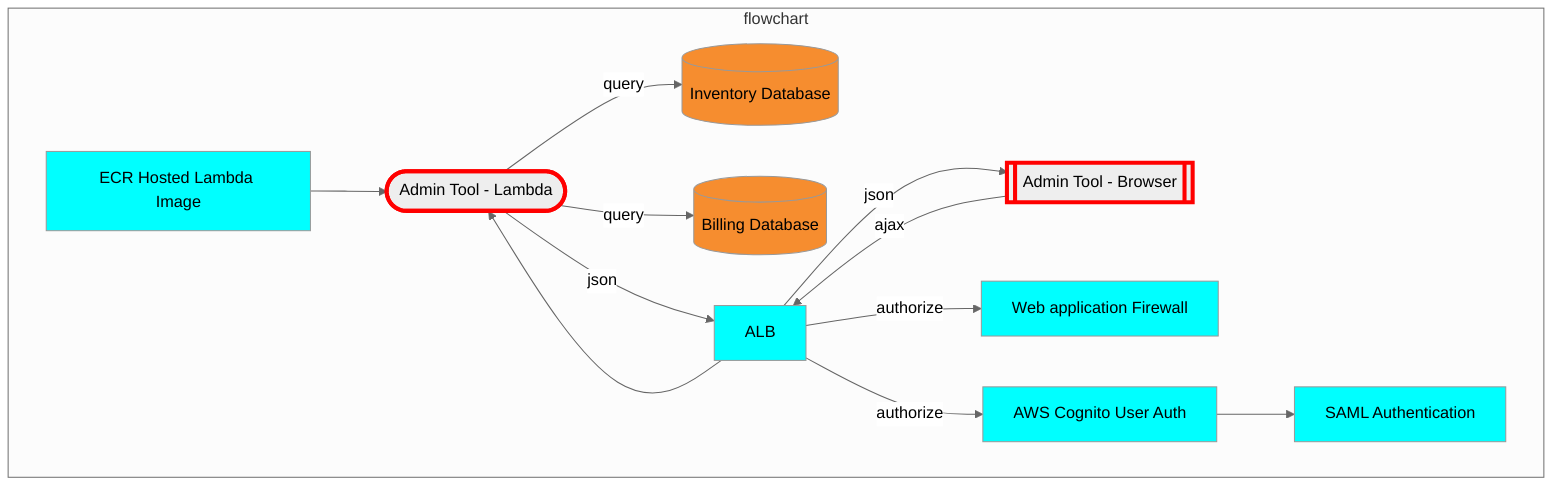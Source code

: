 %%{init: {'theme': 'neutral', 'securityLevel': 'loose', 'themeVariables': {'fontFamily': 'arial'}}}%%
graph TD
  RDSINV[(Inventory Database)]
  RDSBILL[(Billing Database)]
  ADMIN([Admin Tool - Lambda])
  click ADMIN href "https://github.com/CDLUC3/mrt-admin-lambda" "source code"
  ADMINWEB[[Admin Tool - Browser]]
  click ADMINWEB href "https://github.com/CDLUC3/mrt-admin-lambda" "source code"
  WAF[Web application Firewall]
  ECR[ECR Hosted Lambda Image]
  COG[AWS Cognito User Auth]
  SAML[SAML Authentication]

  subgraph flowchart
    ADMIN --> |query| RDSBILL
    ADMIN --> |query| RDSINV
    ALB --> ADMIN
    ADMIN --> |json| ALB
    ADMINWEB --> |ajax| ALB
    ALB --> |json| ADMINWEB
    ALB --> |authorize| WAF
    ALB --> |authorize| COG
    COG --> SAML
    ECR --> ADMIN
  end

  style RDSINV fill:#F68D2F
  style RDSBILL fill:#F68D2F
  style ADMIN stroke:red,stroke-width:4px
  style ADMINWEB stroke:red,stroke-width:4px
  style ALB fill:cyan
  style WAF fill:cyan
  style ECR fill:cyan
  style COG fill:cyan
  style SAML fill:cyan
